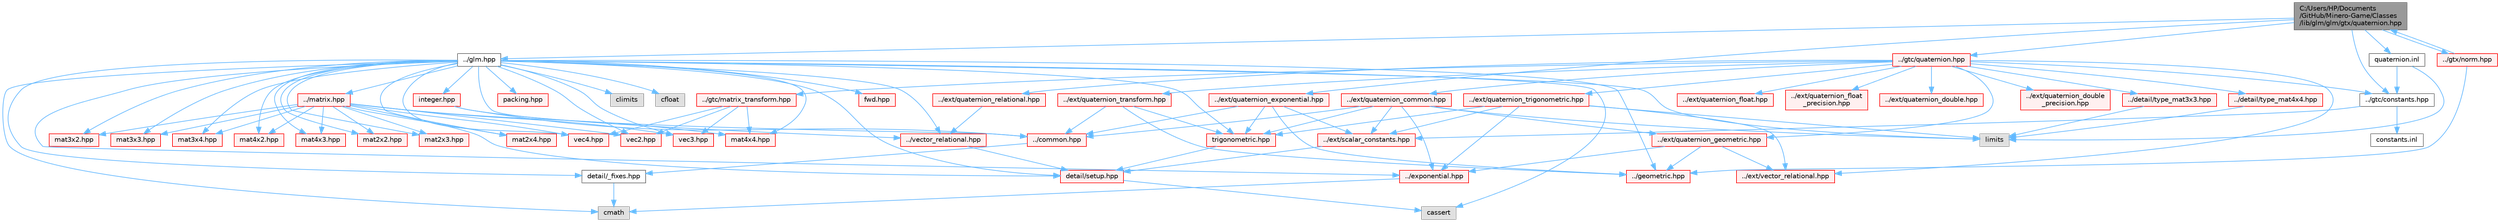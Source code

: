 digraph "C:/Users/HP/Documents/GitHub/Minero-Game/Classes/lib/glm/glm/gtx/quaternion.hpp"
{
 // LATEX_PDF_SIZE
  bgcolor="transparent";
  edge [fontname=Helvetica,fontsize=10,labelfontname=Helvetica,labelfontsize=10];
  node [fontname=Helvetica,fontsize=10,shape=box,height=0.2,width=0.4];
  Node1 [id="Node000001",label="C:/Users/HP/Documents\l/GitHub/Minero-Game/Classes\l/lib/glm/glm/gtx/quaternion.hpp",height=0.2,width=0.4,color="gray40", fillcolor="grey60", style="filled", fontcolor="black",tooltip=" "];
  Node1 -> Node2 [id="edge209_Node000001_Node000002",color="steelblue1",style="solid",tooltip=" "];
  Node2 [id="Node000002",label="../glm.hpp",height=0.2,width=0.4,color="grey40", fillcolor="white", style="filled",URL="$_classes_2lib_2glm_2glm_2glm_8hpp.html",tooltip=" "];
  Node2 -> Node3 [id="edge210_Node000002_Node000003",color="steelblue1",style="solid",tooltip=" "];
  Node3 [id="Node000003",label="detail/_fixes.hpp",height=0.2,width=0.4,color="grey40", fillcolor="white", style="filled",URL="$_classes_2lib_2glm_2glm_2detail_2__fixes_8hpp.html",tooltip=" "];
  Node3 -> Node4 [id="edge211_Node000003_Node000004",color="steelblue1",style="solid",tooltip=" "];
  Node4 [id="Node000004",label="cmath",height=0.2,width=0.4,color="grey60", fillcolor="#E0E0E0", style="filled",tooltip=" "];
  Node2 -> Node5 [id="edge212_Node000002_Node000005",color="steelblue1",style="solid",tooltip=" "];
  Node5 [id="Node000005",label="detail/setup.hpp",height=0.2,width=0.4,color="red", fillcolor="#FFF0F0", style="filled",URL="$_classes_2lib_2glm_2glm_2detail_2setup_8hpp.html",tooltip=" "];
  Node5 -> Node6 [id="edge213_Node000005_Node000006",color="steelblue1",style="solid",tooltip=" "];
  Node6 [id="Node000006",label="cassert",height=0.2,width=0.4,color="grey60", fillcolor="#E0E0E0", style="filled",tooltip=" "];
  Node2 -> Node4 [id="edge214_Node000002_Node000004",color="steelblue1",style="solid",tooltip=" "];
  Node2 -> Node9 [id="edge215_Node000002_Node000009",color="steelblue1",style="solid",tooltip=" "];
  Node9 [id="Node000009",label="climits",height=0.2,width=0.4,color="grey60", fillcolor="#E0E0E0", style="filled",tooltip=" "];
  Node2 -> Node10 [id="edge216_Node000002_Node000010",color="steelblue1",style="solid",tooltip=" "];
  Node10 [id="Node000010",label="cfloat",height=0.2,width=0.4,color="grey60", fillcolor="#E0E0E0", style="filled",tooltip=" "];
  Node2 -> Node11 [id="edge217_Node000002_Node000011",color="steelblue1",style="solid",tooltip=" "];
  Node11 [id="Node000011",label="limits",height=0.2,width=0.4,color="grey60", fillcolor="#E0E0E0", style="filled",tooltip=" "];
  Node2 -> Node6 [id="edge218_Node000002_Node000006",color="steelblue1",style="solid",tooltip=" "];
  Node2 -> Node12 [id="edge219_Node000002_Node000012",color="steelblue1",style="solid",tooltip=" "];
  Node12 [id="Node000012",label="fwd.hpp",height=0.2,width=0.4,color="red", fillcolor="#FFF0F0", style="filled",URL="$_classes_2lib_2glm_2glm_2fwd_8hpp.html",tooltip=" "];
  Node2 -> Node14 [id="edge220_Node000002_Node000014",color="steelblue1",style="solid",tooltip=" "];
  Node14 [id="Node000014",label="vec2.hpp",height=0.2,width=0.4,color="red", fillcolor="#FFF0F0", style="filled",URL="$_classes_2lib_2glm_2glm_2vec2_8hpp.html",tooltip=" "];
  Node2 -> Node30 [id="edge221_Node000002_Node000030",color="steelblue1",style="solid",tooltip=" "];
  Node30 [id="Node000030",label="vec3.hpp",height=0.2,width=0.4,color="red", fillcolor="#FFF0F0", style="filled",URL="$_classes_2lib_2glm_2glm_2vec3_8hpp.html",tooltip=" "];
  Node2 -> Node43 [id="edge222_Node000002_Node000043",color="steelblue1",style="solid",tooltip=" "];
  Node43 [id="Node000043",label="vec4.hpp",height=0.2,width=0.4,color="red", fillcolor="#FFF0F0", style="filled",URL="$_classes_2lib_2glm_2glm_2vec4_8hpp.html",tooltip=" "];
  Node2 -> Node56 [id="edge223_Node000002_Node000056",color="steelblue1",style="solid",tooltip=" "];
  Node56 [id="Node000056",label="mat2x2.hpp",height=0.2,width=0.4,color="red", fillcolor="#FFF0F0", style="filled",URL="$_classes_2lib_2glm_2glm_2mat2x2_8hpp.html",tooltip=" "];
  Node2 -> Node61 [id="edge224_Node000002_Node000061",color="steelblue1",style="solid",tooltip=" "];
  Node61 [id="Node000061",label="mat2x3.hpp",height=0.2,width=0.4,color="red", fillcolor="#FFF0F0", style="filled",URL="$_classes_2lib_2glm_2glm_2mat2x3_8hpp.html",tooltip=" "];
  Node2 -> Node68 [id="edge225_Node000002_Node000068",color="steelblue1",style="solid",tooltip=" "];
  Node68 [id="Node000068",label="mat2x4.hpp",height=0.2,width=0.4,color="red", fillcolor="#FFF0F0", style="filled",URL="$_classes_2lib_2glm_2glm_2mat2x4_8hpp.html",tooltip=" "];
  Node2 -> Node75 [id="edge226_Node000002_Node000075",color="steelblue1",style="solid",tooltip=" "];
  Node75 [id="Node000075",label="mat3x2.hpp",height=0.2,width=0.4,color="red", fillcolor="#FFF0F0", style="filled",URL="$_classes_2lib_2glm_2glm_2mat3x2_8hpp.html",tooltip=" "];
  Node2 -> Node82 [id="edge227_Node000002_Node000082",color="steelblue1",style="solid",tooltip=" "];
  Node82 [id="Node000082",label="mat3x3.hpp",height=0.2,width=0.4,color="red", fillcolor="#FFF0F0", style="filled",URL="$_classes_2lib_2glm_2glm_2mat3x3_8hpp.html",tooltip=" "];
  Node2 -> Node89 [id="edge228_Node000002_Node000089",color="steelblue1",style="solid",tooltip=" "];
  Node89 [id="Node000089",label="mat3x4.hpp",height=0.2,width=0.4,color="red", fillcolor="#FFF0F0", style="filled",URL="$_classes_2lib_2glm_2glm_2mat3x4_8hpp.html",tooltip=" "];
  Node2 -> Node96 [id="edge229_Node000002_Node000096",color="steelblue1",style="solid",tooltip=" "];
  Node96 [id="Node000096",label="mat4x2.hpp",height=0.2,width=0.4,color="red", fillcolor="#FFF0F0", style="filled",URL="$_classes_2lib_2glm_2glm_2mat4x2_8hpp.html",tooltip=" "];
  Node2 -> Node103 [id="edge230_Node000002_Node000103",color="steelblue1",style="solid",tooltip=" "];
  Node103 [id="Node000103",label="mat4x3.hpp",height=0.2,width=0.4,color="red", fillcolor="#FFF0F0", style="filled",URL="$_classes_2lib_2glm_2glm_2mat4x3_8hpp.html",tooltip=" "];
  Node2 -> Node110 [id="edge231_Node000002_Node000110",color="steelblue1",style="solid",tooltip=" "];
  Node110 [id="Node000110",label="mat4x4.hpp",height=0.2,width=0.4,color="red", fillcolor="#FFF0F0", style="filled",URL="$_classes_2lib_2glm_2glm_2mat4x4_8hpp.html",tooltip=" "];
  Node2 -> Node134 [id="edge232_Node000002_Node000134",color="steelblue1",style="solid",tooltip=" "];
  Node134 [id="Node000134",label="trigonometric.hpp",height=0.2,width=0.4,color="red", fillcolor="#FFF0F0", style="filled",URL="$_classes_2lib_2glm_2glm_2trigonometric_8hpp.html",tooltip=" "];
  Node134 -> Node5 [id="edge233_Node000134_Node000005",color="steelblue1",style="solid",tooltip=" "];
  Node2 -> Node120 [id="edge234_Node000002_Node000120",color="steelblue1",style="solid",tooltip=" "];
  Node120 [id="Node000120",label="../exponential.hpp",height=0.2,width=0.4,color="red", fillcolor="#FFF0F0", style="filled",URL="$_classes_2lib_2glm_2glm_2exponential_8hpp.html",tooltip=" "];
  Node120 -> Node4 [id="edge235_Node000120_Node000004",color="steelblue1",style="solid",tooltip=" "];
  Node2 -> Node128 [id="edge236_Node000002_Node000128",color="steelblue1",style="solid",tooltip=" "];
  Node128 [id="Node000128",label="../common.hpp",height=0.2,width=0.4,color="red", fillcolor="#FFF0F0", style="filled",URL="$_classes_2lib_2glm_2glm_2common_8hpp.html",tooltip=" "];
  Node128 -> Node3 [id="edge237_Node000128_Node000003",color="steelblue1",style="solid",tooltip=" "];
  Node2 -> Node137 [id="edge238_Node000002_Node000137",color="steelblue1",style="solid",tooltip=" "];
  Node137 [id="Node000137",label="packing.hpp",height=0.2,width=0.4,color="red", fillcolor="#FFF0F0", style="filled",URL="$_classes_2lib_2glm_2glm_2packing_8hpp.html",tooltip=" "];
  Node2 -> Node118 [id="edge239_Node000002_Node000118",color="steelblue1",style="solid",tooltip=" "];
  Node118 [id="Node000118",label="../geometric.hpp",height=0.2,width=0.4,color="red", fillcolor="#FFF0F0", style="filled",URL="$_classes_2lib_2glm_2glm_2geometric_8hpp.html",tooltip=" "];
  Node2 -> Node60 [id="edge240_Node000002_Node000060",color="steelblue1",style="solid",tooltip=" "];
  Node60 [id="Node000060",label="../matrix.hpp",height=0.2,width=0.4,color="red", fillcolor="#FFF0F0", style="filled",URL="$_classes_2lib_2glm_2glm_2matrix_8hpp.html",tooltip=" "];
  Node60 -> Node5 [id="edge241_Node000060_Node000005",color="steelblue1",style="solid",tooltip=" "];
  Node60 -> Node14 [id="edge242_Node000060_Node000014",color="steelblue1",style="solid",tooltip=" "];
  Node60 -> Node30 [id="edge243_Node000060_Node000030",color="steelblue1",style="solid",tooltip=" "];
  Node60 -> Node43 [id="edge244_Node000060_Node000043",color="steelblue1",style="solid",tooltip=" "];
  Node60 -> Node56 [id="edge245_Node000060_Node000056",color="steelblue1",style="solid",tooltip=" "];
  Node60 -> Node61 [id="edge246_Node000060_Node000061",color="steelblue1",style="solid",tooltip=" "];
  Node60 -> Node68 [id="edge247_Node000060_Node000068",color="steelblue1",style="solid",tooltip=" "];
  Node60 -> Node75 [id="edge248_Node000060_Node000075",color="steelblue1",style="solid",tooltip=" "];
  Node60 -> Node82 [id="edge249_Node000060_Node000082",color="steelblue1",style="solid",tooltip=" "];
  Node60 -> Node89 [id="edge250_Node000060_Node000089",color="steelblue1",style="solid",tooltip=" "];
  Node60 -> Node96 [id="edge251_Node000060_Node000096",color="steelblue1",style="solid",tooltip=" "];
  Node60 -> Node103 [id="edge252_Node000060_Node000103",color="steelblue1",style="solid",tooltip=" "];
  Node60 -> Node110 [id="edge253_Node000060_Node000110",color="steelblue1",style="solid",tooltip=" "];
  Node2 -> Node124 [id="edge254_Node000002_Node000124",color="steelblue1",style="solid",tooltip=" "];
  Node124 [id="Node000124",label="../vector_relational.hpp",height=0.2,width=0.4,color="red", fillcolor="#FFF0F0", style="filled",URL="$_classes_2lib_2glm_2glm_2vector__relational_8hpp.html",tooltip=" "];
  Node124 -> Node5 [id="edge255_Node000124_Node000005",color="steelblue1",style="solid",tooltip=" "];
  Node2 -> Node141 [id="edge256_Node000002_Node000141",color="steelblue1",style="solid",tooltip=" "];
  Node141 [id="Node000141",label="integer.hpp",height=0.2,width=0.4,color="red", fillcolor="#FFF0F0", style="filled",URL="$_classes_2lib_2glm_2glm_2integer_8hpp.html",tooltip=" "];
  Node141 -> Node128 [id="edge257_Node000141_Node000128",color="steelblue1",style="solid",tooltip=" "];
  Node141 -> Node124 [id="edge258_Node000141_Node000124",color="steelblue1",style="solid",tooltip=" "];
  Node1 -> Node145 [id="edge259_Node000001_Node000145",color="steelblue1",style="solid",tooltip=" "];
  Node145 [id="Node000145",label="../gtc/constants.hpp",height=0.2,width=0.4,color="grey40", fillcolor="white", style="filled",URL="$_classes_2lib_2glm_2glm_2gtc_2constants_8hpp.html",tooltip=" "];
  Node145 -> Node146 [id="edge260_Node000145_Node000146",color="steelblue1",style="solid",tooltip=" "];
  Node146 [id="Node000146",label="../ext/scalar_constants.hpp",height=0.2,width=0.4,color="red", fillcolor="#FFF0F0", style="filled",URL="$_classes_2lib_2glm_2glm_2ext_2scalar__constants_8hpp.html",tooltip=" "];
  Node146 -> Node5 [id="edge261_Node000146_Node000005",color="steelblue1",style="solid",tooltip=" "];
  Node145 -> Node148 [id="edge262_Node000145_Node000148",color="steelblue1",style="solid",tooltip=" "];
  Node148 [id="Node000148",label="constants.inl",height=0.2,width=0.4,color="grey40", fillcolor="white", style="filled",URL="$_classes_2lib_2glm_2glm_2gtc_2constants_8inl.html",tooltip=" "];
  Node1 -> Node149 [id="edge263_Node000001_Node000149",color="steelblue1",style="solid",tooltip=" "];
  Node149 [id="Node000149",label="../gtc/quaternion.hpp",height=0.2,width=0.4,color="red", fillcolor="#FFF0F0", style="filled",URL="$_classes_2lib_2glm_2glm_2gtc_2quaternion_8hpp.html",tooltip=" "];
  Node149 -> Node145 [id="edge264_Node000149_Node000145",color="steelblue1",style="solid",tooltip=" "];
  Node149 -> Node150 [id="edge265_Node000149_Node000150",color="steelblue1",style="solid",tooltip=" "];
  Node150 [id="Node000150",label="../gtc/matrix_transform.hpp",height=0.2,width=0.4,color="red", fillcolor="#FFF0F0", style="filled",URL="$_classes_2lib_2glm_2glm_2gtc_2matrix__transform_8hpp.html",tooltip=" "];
  Node150 -> Node110 [id="edge266_Node000150_Node000110",color="steelblue1",style="solid",tooltip=" "];
  Node150 -> Node14 [id="edge267_Node000150_Node000014",color="steelblue1",style="solid",tooltip=" "];
  Node150 -> Node30 [id="edge268_Node000150_Node000030",color="steelblue1",style="solid",tooltip=" "];
  Node150 -> Node43 [id="edge269_Node000150_Node000043",color="steelblue1",style="solid",tooltip=" "];
  Node149 -> Node158 [id="edge270_Node000149_Node000158",color="steelblue1",style="solid",tooltip=" "];
  Node158 [id="Node000158",label="../ext/vector_relational.hpp",height=0.2,width=0.4,color="red", fillcolor="#FFF0F0", style="filled",URL="$_classes_2lib_2glm_2glm_2ext_2vector__relational_8hpp.html",tooltip=" "];
  Node149 -> Node161 [id="edge271_Node000149_Node000161",color="steelblue1",style="solid",tooltip=" "];
  Node161 [id="Node000161",label="../ext/quaternion_common.hpp",height=0.2,width=0.4,color="red", fillcolor="#FFF0F0", style="filled",URL="$_classes_2lib_2glm_2glm_2ext_2quaternion__common_8hpp.html",tooltip=" "];
  Node161 -> Node146 [id="edge272_Node000161_Node000146",color="steelblue1",style="solid",tooltip=" "];
  Node161 -> Node162 [id="edge273_Node000161_Node000162",color="steelblue1",style="solid",tooltip=" "];
  Node162 [id="Node000162",label="../ext/quaternion_geometric.hpp",height=0.2,width=0.4,color="red", fillcolor="#FFF0F0", style="filled",URL="$_classes_2lib_2glm_2glm_2ext_2quaternion__geometric_8hpp.html",tooltip=" "];
  Node162 -> Node118 [id="edge274_Node000162_Node000118",color="steelblue1",style="solid",tooltip=" "];
  Node162 -> Node120 [id="edge275_Node000162_Node000120",color="steelblue1",style="solid",tooltip=" "];
  Node162 -> Node158 [id="edge276_Node000162_Node000158",color="steelblue1",style="solid",tooltip=" "];
  Node161 -> Node128 [id="edge277_Node000161_Node000128",color="steelblue1",style="solid",tooltip=" "];
  Node161 -> Node134 [id="edge278_Node000161_Node000134",color="steelblue1",style="solid",tooltip=" "];
  Node161 -> Node120 [id="edge279_Node000161_Node000120",color="steelblue1",style="solid",tooltip=" "];
  Node161 -> Node11 [id="edge280_Node000161_Node000011",color="steelblue1",style="solid",tooltip=" "];
  Node149 -> Node166 [id="edge281_Node000149_Node000166",color="steelblue1",style="solid",tooltip=" "];
  Node166 [id="Node000166",label="../ext/quaternion_float.hpp",height=0.2,width=0.4,color="red", fillcolor="#FFF0F0", style="filled",URL="$_classes_2lib_2glm_2glm_2ext_2quaternion__float_8hpp.html",tooltip=" "];
  Node149 -> Node171 [id="edge282_Node000149_Node000171",color="steelblue1",style="solid",tooltip=" "];
  Node171 [id="Node000171",label="../ext/quaternion_float\l_precision.hpp",height=0.2,width=0.4,color="red", fillcolor="#FFF0F0", style="filled",URL="$_classes_2lib_2glm_2glm_2ext_2quaternion__float__precision_8hpp.html",tooltip=" "];
  Node149 -> Node172 [id="edge283_Node000149_Node000172",color="steelblue1",style="solid",tooltip=" "];
  Node172 [id="Node000172",label="../ext/quaternion_double.hpp",height=0.2,width=0.4,color="red", fillcolor="#FFF0F0", style="filled",URL="$_classes_2lib_2glm_2glm_2ext_2quaternion__double_8hpp.html",tooltip=" "];
  Node149 -> Node173 [id="edge284_Node000149_Node000173",color="steelblue1",style="solid",tooltip=" "];
  Node173 [id="Node000173",label="../ext/quaternion_double\l_precision.hpp",height=0.2,width=0.4,color="red", fillcolor="#FFF0F0", style="filled",URL="$_classes_2lib_2glm_2glm_2ext_2quaternion__double__precision_8hpp.html",tooltip=" "];
  Node149 -> Node168 [id="edge285_Node000149_Node000168",color="steelblue1",style="solid",tooltip=" "];
  Node168 [id="Node000168",label="../ext/quaternion_relational.hpp",height=0.2,width=0.4,color="red", fillcolor="#FFF0F0", style="filled",URL="$_classes_2lib_2glm_2glm_2ext_2quaternion__relational_8hpp.html",tooltip=" "];
  Node168 -> Node124 [id="edge286_Node000168_Node000124",color="steelblue1",style="solid",tooltip=" "];
  Node149 -> Node162 [id="edge287_Node000149_Node000162",color="steelblue1",style="solid",tooltip=" "];
  Node149 -> Node174 [id="edge288_Node000149_Node000174",color="steelblue1",style="solid",tooltip=" "];
  Node174 [id="Node000174",label="../ext/quaternion_trigonometric.hpp",height=0.2,width=0.4,color="red", fillcolor="#FFF0F0", style="filled",URL="$_classes_2lib_2glm_2glm_2ext_2quaternion__trigonometric_8hpp.html",tooltip=" "];
  Node174 -> Node134 [id="edge289_Node000174_Node000134",color="steelblue1",style="solid",tooltip=" "];
  Node174 -> Node120 [id="edge290_Node000174_Node000120",color="steelblue1",style="solid",tooltip=" "];
  Node174 -> Node146 [id="edge291_Node000174_Node000146",color="steelblue1",style="solid",tooltip=" "];
  Node174 -> Node158 [id="edge292_Node000174_Node000158",color="steelblue1",style="solid",tooltip=" "];
  Node174 -> Node11 [id="edge293_Node000174_Node000011",color="steelblue1",style="solid",tooltip=" "];
  Node149 -> Node176 [id="edge294_Node000149_Node000176",color="steelblue1",style="solid",tooltip=" "];
  Node176 [id="Node000176",label="../ext/quaternion_transform.hpp",height=0.2,width=0.4,color="red", fillcolor="#FFF0F0", style="filled",URL="$_classes_2lib_2glm_2glm_2ext_2quaternion__transform_8hpp.html",tooltip=" "];
  Node176 -> Node128 [id="edge295_Node000176_Node000128",color="steelblue1",style="solid",tooltip=" "];
  Node176 -> Node134 [id="edge296_Node000176_Node000134",color="steelblue1",style="solid",tooltip=" "];
  Node176 -> Node118 [id="edge297_Node000176_Node000118",color="steelblue1",style="solid",tooltip=" "];
  Node149 -> Node84 [id="edge298_Node000149_Node000084",color="steelblue1",style="solid",tooltip=" "];
  Node84 [id="Node000084",label="../detail/type_mat3x3.hpp",height=0.2,width=0.4,color="red", fillcolor="#FFF0F0", style="filled",URL="$_classes_2lib_2glm_2glm_2detail_2type__mat3x3_8hpp.html",tooltip=" "];
  Node84 -> Node11 [id="edge299_Node000084_Node000011",color="steelblue1",style="solid",tooltip=" "];
  Node149 -> Node112 [id="edge300_Node000149_Node000112",color="steelblue1",style="solid",tooltip=" "];
  Node112 [id="Node000112",label="../detail/type_mat4x4.hpp",height=0.2,width=0.4,color="red", fillcolor="#FFF0F0", style="filled",URL="$_classes_2lib_2glm_2glm_2detail_2type__mat4x4_8hpp.html",tooltip=" "];
  Node112 -> Node11 [id="edge301_Node000112_Node000011",color="steelblue1",style="solid",tooltip=" "];
  Node1 -> Node181 [id="edge302_Node000001_Node000181",color="steelblue1",style="solid",tooltip=" "];
  Node181 [id="Node000181",label="../ext/quaternion_exponential.hpp",height=0.2,width=0.4,color="red", fillcolor="#FFF0F0", style="filled",URL="$_classes_2lib_2glm_2glm_2ext_2quaternion__exponential_8hpp.html",tooltip=" "];
  Node181 -> Node128 [id="edge303_Node000181_Node000128",color="steelblue1",style="solid",tooltip=" "];
  Node181 -> Node134 [id="edge304_Node000181_Node000134",color="steelblue1",style="solid",tooltip=" "];
  Node181 -> Node118 [id="edge305_Node000181_Node000118",color="steelblue1",style="solid",tooltip=" "];
  Node181 -> Node146 [id="edge306_Node000181_Node000146",color="steelblue1",style="solid",tooltip=" "];
  Node1 -> Node183 [id="edge307_Node000001_Node000183",color="steelblue1",style="solid",tooltip=" "];
  Node183 [id="Node000183",label="../gtx/norm.hpp",height=0.2,width=0.4,color="red", fillcolor="#FFF0F0", style="filled",URL="$_classes_2lib_2glm_2glm_2gtx_2norm_8hpp.html",tooltip=" "];
  Node183 -> Node118 [id="edge308_Node000183_Node000118",color="steelblue1",style="solid",tooltip=" "];
  Node183 -> Node1 [id="edge309_Node000183_Node000001",color="steelblue1",style="solid",tooltip=" "];
  Node1 -> Node187 [id="edge310_Node000001_Node000187",color="steelblue1",style="solid",tooltip=" "];
  Node187 [id="Node000187",label="quaternion.inl",height=0.2,width=0.4,color="grey40", fillcolor="white", style="filled",URL="$_classes_2lib_2glm_2glm_2gtx_2quaternion_8inl.html",tooltip=" "];
  Node187 -> Node11 [id="edge311_Node000187_Node000011",color="steelblue1",style="solid",tooltip=" "];
  Node187 -> Node145 [id="edge312_Node000187_Node000145",color="steelblue1",style="solid",tooltip=" "];
}
